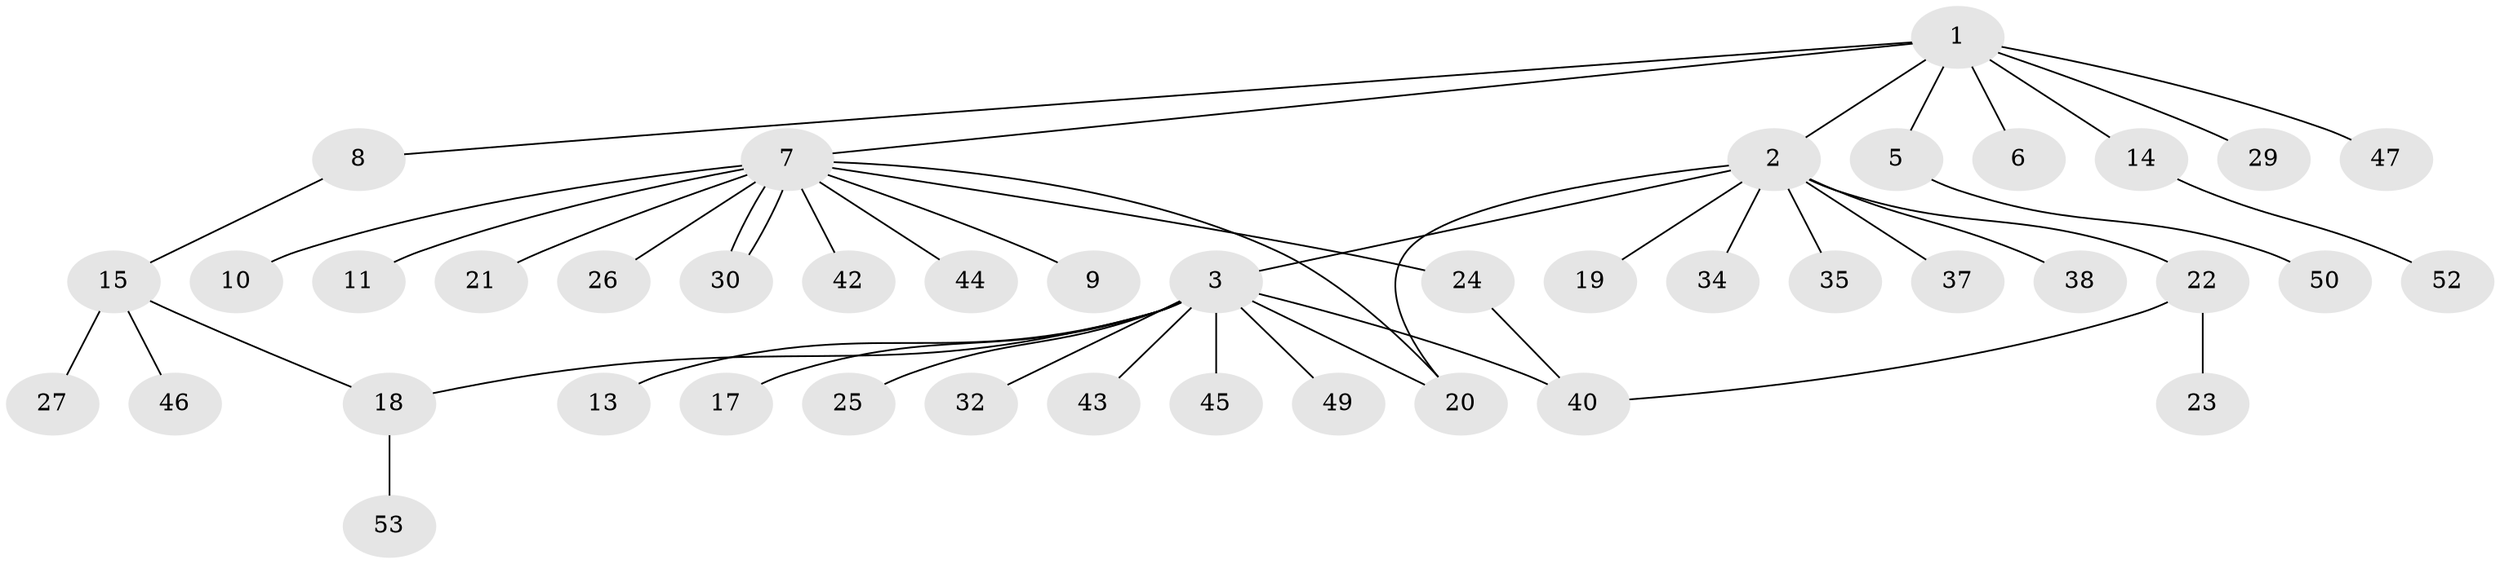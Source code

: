// Generated by graph-tools (version 1.1) at 2025/23/03/03/25 07:23:54]
// undirected, 42 vertices, 47 edges
graph export_dot {
graph [start="1"]
  node [color=gray90,style=filled];
  1 [super="+4"];
  2 [super="+31"];
  3 [super="+28"];
  5;
  6;
  7 [super="+12"];
  8 [super="+16"];
  9;
  10;
  11;
  13;
  14;
  15 [super="+39"];
  17;
  18 [super="+51"];
  19;
  20;
  21;
  22 [super="+41"];
  23;
  24;
  25 [super="+36"];
  26;
  27 [super="+33"];
  29;
  30;
  32;
  34;
  35;
  37;
  38;
  40 [super="+48"];
  42;
  43;
  44;
  45;
  46;
  47;
  49 [super="+54"];
  50;
  52;
  53;
  1 -- 2;
  1 -- 5;
  1 -- 6;
  1 -- 7;
  1 -- 14;
  1 -- 29;
  1 -- 47;
  1 -- 8;
  2 -- 3;
  2 -- 19;
  2 -- 20;
  2 -- 22;
  2 -- 34;
  2 -- 35;
  2 -- 37;
  2 -- 38;
  3 -- 13;
  3 -- 17;
  3 -- 20;
  3 -- 25;
  3 -- 43;
  3 -- 49;
  3 -- 18;
  3 -- 32;
  3 -- 40;
  3 -- 45;
  5 -- 50;
  7 -- 9;
  7 -- 10;
  7 -- 11;
  7 -- 21;
  7 -- 30;
  7 -- 30;
  7 -- 42;
  7 -- 44;
  7 -- 24;
  7 -- 26;
  7 -- 20;
  8 -- 15;
  14 -- 52;
  15 -- 18;
  15 -- 27;
  15 -- 46;
  18 -- 53;
  22 -- 23;
  22 -- 40;
  24 -- 40;
}
